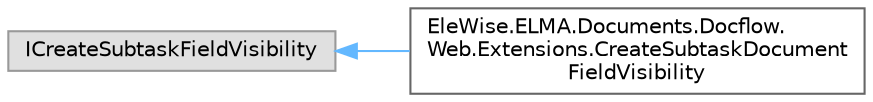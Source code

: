 digraph "Graphical Class Hierarchy"
{
 // LATEX_PDF_SIZE
  bgcolor="transparent";
  edge [fontname=Helvetica,fontsize=10,labelfontname=Helvetica,labelfontsize=10];
  node [fontname=Helvetica,fontsize=10,shape=box,height=0.2,width=0.4];
  rankdir="LR";
  Node0 [id="Node000000",label="ICreateSubtaskFieldVisibility",height=0.2,width=0.4,color="grey60", fillcolor="#E0E0E0", style="filled",tooltip=" "];
  Node0 -> Node1 [id="edge1694_Node000000_Node000001",dir="back",color="steelblue1",style="solid",tooltip=" "];
  Node1 [id="Node000001",label="EleWise.ELMA.Documents.Docflow.\lWeb.Extensions.CreateSubtaskDocument\lFieldVisibility",height=0.2,width=0.4,color="grey40", fillcolor="white", style="filled",URL="$class_ele_wise_1_1_e_l_m_a_1_1_documents_1_1_docflow_1_1_web_1_1_extensions_1_1_create_subtask_document_field_visibility.html",tooltip=" "];
}
